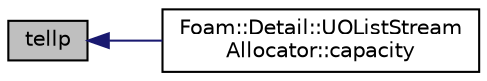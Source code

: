 digraph "tellp"
{
  bgcolor="transparent";
  edge [fontname="Helvetica",fontsize="10",labelfontname="Helvetica",labelfontsize="10"];
  node [fontname="Helvetica",fontsize="10",shape=record];
  rankdir="LR";
  Node1 [label="tellp",height=0.2,width=0.4,color="black", fillcolor="grey75", style="filled" fontcolor="black"];
  Node1 -> Node2 [dir="back",color="midnightblue",fontsize="10",style="solid",fontname="Helvetica"];
  Node2 [label="Foam::Detail::UOListStream\lAllocator::capacity",height=0.2,width=0.4,color="black",URL="$classFoam_1_1Detail_1_1UOListStreamAllocator.html#aaf269962a38bccab3c5d603a4742f024",tooltip="The current list output capacity. "];
}
